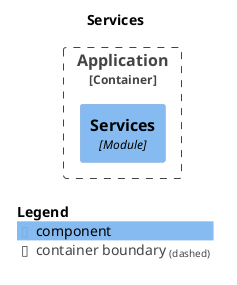 @startuml
set separator none
title Services

top to bottom direction

!include <C4/C4>
!include <C4/C4_Context>
!include <C4/C4_Component>

Container_Boundary("Application.Application_boundary", "Application", $tags="") {
  Component(Application.Application.Services, "Services", $techn="Module", $descr="", $tags="", $link="")
}


SHOW_LEGEND(true)
@enduml